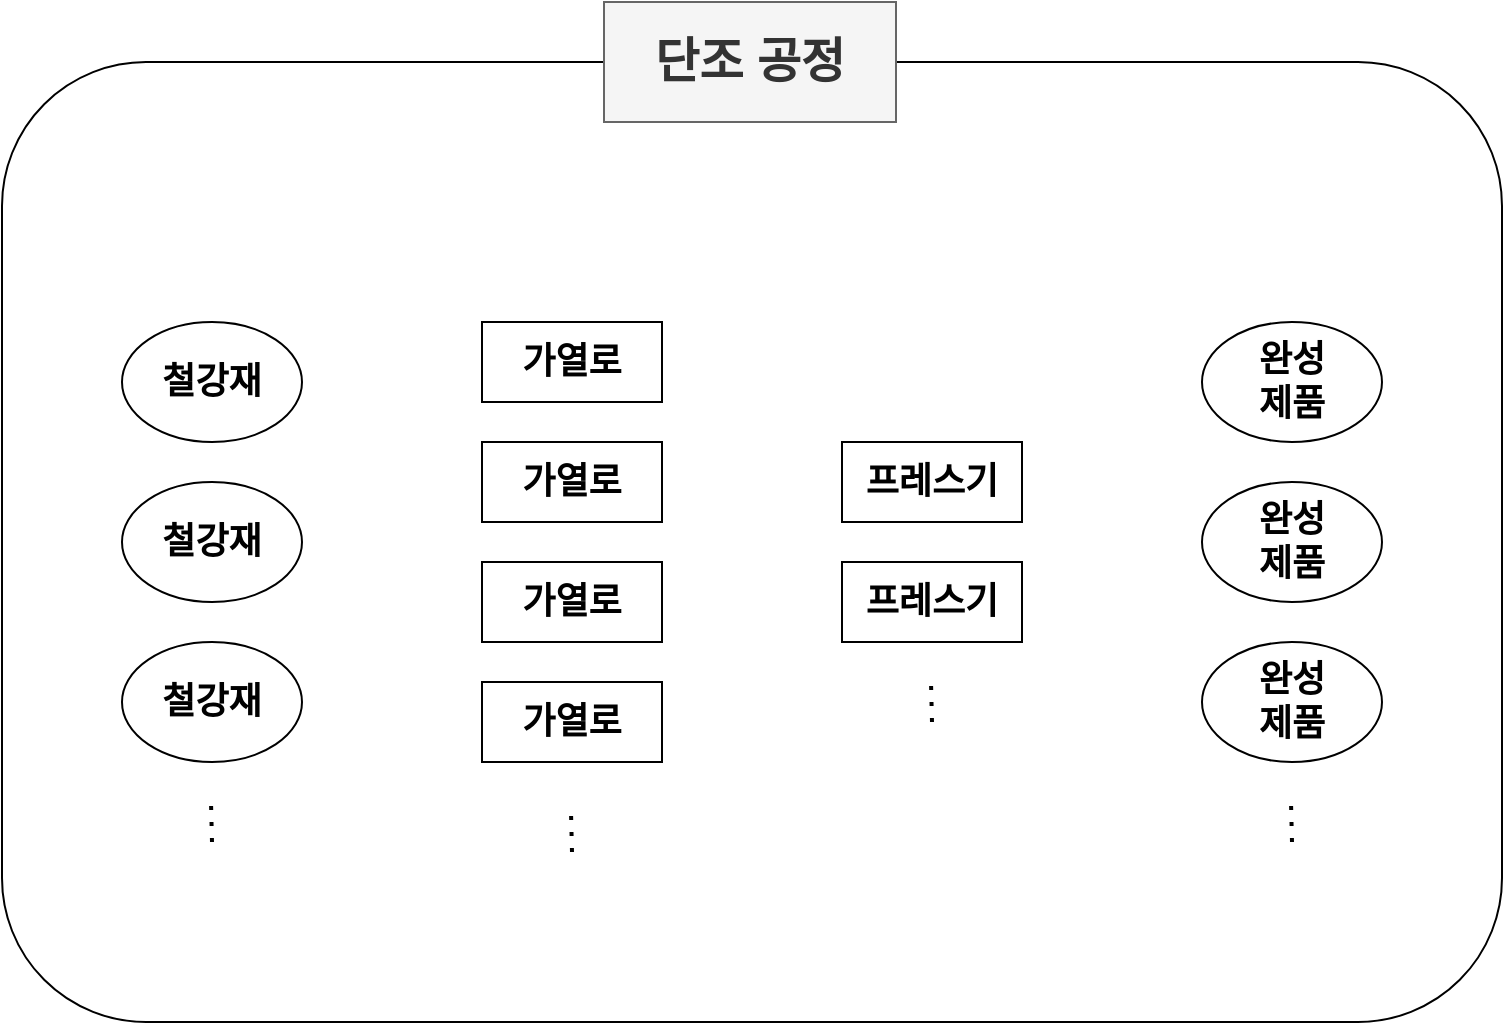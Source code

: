 <mxfile version="16.5.5" type="github"><diagram id="wdg7d6GIiMwj1WEckeHe" name="Page-1"><mxGraphModel dx="1135" dy="1026" grid="1" gridSize="10" guides="1" tooltips="1" connect="1" arrows="1" fold="1" page="1" pageScale="1" pageWidth="827" pageHeight="1169" math="0" shadow="0"><root><mxCell id="0"/><mxCell id="1" parent="0"/><mxCell id="NMvF5vDh91TmVNXup4tc-2" value="" style="rounded=1;whiteSpace=wrap;html=1;" parent="1" vertex="1"><mxGeometry x="40" y="80" width="750" height="480" as="geometry"/></mxCell><mxCell id="KqjhCIvY7JiIjr15peSO-1" value="&lt;h1&gt;단조 공정&lt;/h1&gt;" style="rounded=0;whiteSpace=wrap;html=1;fillColor=#f5f5f5;fontColor=#333333;strokeColor=#666666;" vertex="1" parent="1"><mxGeometry x="341" y="50" width="146" height="60" as="geometry"/></mxCell><mxCell id="KqjhCIvY7JiIjr15peSO-2" value="&lt;h2&gt;철강재&lt;/h2&gt;" style="ellipse;whiteSpace=wrap;html=1;" vertex="1" parent="1"><mxGeometry x="100" y="210" width="90" height="60" as="geometry"/></mxCell><mxCell id="KqjhCIvY7JiIjr15peSO-3" value="&lt;h2&gt;철강재&lt;/h2&gt;" style="ellipse;whiteSpace=wrap;html=1;" vertex="1" parent="1"><mxGeometry x="100" y="290" width="90" height="60" as="geometry"/></mxCell><mxCell id="KqjhCIvY7JiIjr15peSO-4" value="&lt;h2&gt;철강재&lt;/h2&gt;" style="ellipse;whiteSpace=wrap;html=1;" vertex="1" parent="1"><mxGeometry x="100" y="370" width="90" height="60" as="geometry"/></mxCell><mxCell id="KqjhCIvY7JiIjr15peSO-5" value="&lt;h2&gt;가열로&lt;/h2&gt;" style="rounded=0;whiteSpace=wrap;html=1;" vertex="1" parent="1"><mxGeometry x="280" y="210" width="90" height="40" as="geometry"/></mxCell><mxCell id="KqjhCIvY7JiIjr15peSO-7" value="&lt;h2&gt;프레스기&lt;/h2&gt;" style="rounded=0;whiteSpace=wrap;html=1;" vertex="1" parent="1"><mxGeometry x="460" y="270" width="90" height="40" as="geometry"/></mxCell><mxCell id="KqjhCIvY7JiIjr15peSO-8" value="&lt;h2&gt;가열로&lt;/h2&gt;" style="rounded=0;whiteSpace=wrap;html=1;" vertex="1" parent="1"><mxGeometry x="280" y="270" width="90" height="40" as="geometry"/></mxCell><mxCell id="KqjhCIvY7JiIjr15peSO-13" value="&lt;h2&gt;프레스기&lt;/h2&gt;" style="rounded=0;whiteSpace=wrap;html=1;" vertex="1" parent="1"><mxGeometry x="460" y="330" width="90" height="40" as="geometry"/></mxCell><mxCell id="KqjhCIvY7JiIjr15peSO-14" value="&lt;h2&gt;완성 &lt;br&gt;제품&lt;/h2&gt;" style="ellipse;whiteSpace=wrap;html=1;" vertex="1" parent="1"><mxGeometry x="640" y="210" width="90" height="60" as="geometry"/></mxCell><mxCell id="KqjhCIvY7JiIjr15peSO-16" value="&lt;h2&gt;완성 &lt;br&gt;제품&lt;/h2&gt;" style="ellipse;whiteSpace=wrap;html=1;" vertex="1" parent="1"><mxGeometry x="640" y="290" width="90" height="60" as="geometry"/></mxCell><mxCell id="KqjhCIvY7JiIjr15peSO-17" value="&lt;h2&gt;완성 &lt;br&gt;제품&lt;/h2&gt;" style="ellipse;whiteSpace=wrap;html=1;" vertex="1" parent="1"><mxGeometry x="640" y="370" width="90" height="60" as="geometry"/></mxCell><mxCell id="KqjhCIvY7JiIjr15peSO-23" value="&lt;h2&gt;가열로&lt;/h2&gt;" style="rounded=0;whiteSpace=wrap;html=1;" vertex="1" parent="1"><mxGeometry x="280" y="330" width="90" height="40" as="geometry"/></mxCell><mxCell id="KqjhCIvY7JiIjr15peSO-24" value="&lt;h2&gt;가열로&lt;/h2&gt;" style="rounded=0;whiteSpace=wrap;html=1;" vertex="1" parent="1"><mxGeometry x="280" y="390" width="90" height="40" as="geometry"/></mxCell><mxCell id="KqjhCIvY7JiIjr15peSO-31" value="" style="endArrow=none;dashed=1;html=1;dashPattern=1 3;strokeWidth=2;rounded=0;" edge="1" parent="1"><mxGeometry width="50" height="50" relative="1" as="geometry"><mxPoint x="325" y="475" as="sourcePoint"/><mxPoint x="324.5" y="455" as="targetPoint"/><Array as="points"/></mxGeometry></mxCell><mxCell id="KqjhCIvY7JiIjr15peSO-32" value="" style="endArrow=none;dashed=1;html=1;dashPattern=1 3;strokeWidth=2;rounded=0;" edge="1" parent="1"><mxGeometry width="50" height="50" relative="1" as="geometry"><mxPoint x="505" y="410" as="sourcePoint"/><mxPoint x="504.5" y="390" as="targetPoint"/><Array as="points"/></mxGeometry></mxCell><mxCell id="KqjhCIvY7JiIjr15peSO-33" value="" style="endArrow=none;dashed=1;html=1;dashPattern=1 3;strokeWidth=2;rounded=0;" edge="1" parent="1"><mxGeometry width="50" height="50" relative="1" as="geometry"><mxPoint x="685" y="470" as="sourcePoint"/><mxPoint x="684.5" y="450" as="targetPoint"/><Array as="points"/></mxGeometry></mxCell><mxCell id="KqjhCIvY7JiIjr15peSO-34" value="" style="endArrow=none;dashed=1;html=1;dashPattern=1 3;strokeWidth=2;rounded=0;" edge="1" parent="1"><mxGeometry width="50" height="50" relative="1" as="geometry"><mxPoint x="145" y="470" as="sourcePoint"/><mxPoint x="144.5" y="450" as="targetPoint"/><Array as="points"/></mxGeometry></mxCell></root></mxGraphModel></diagram></mxfile>